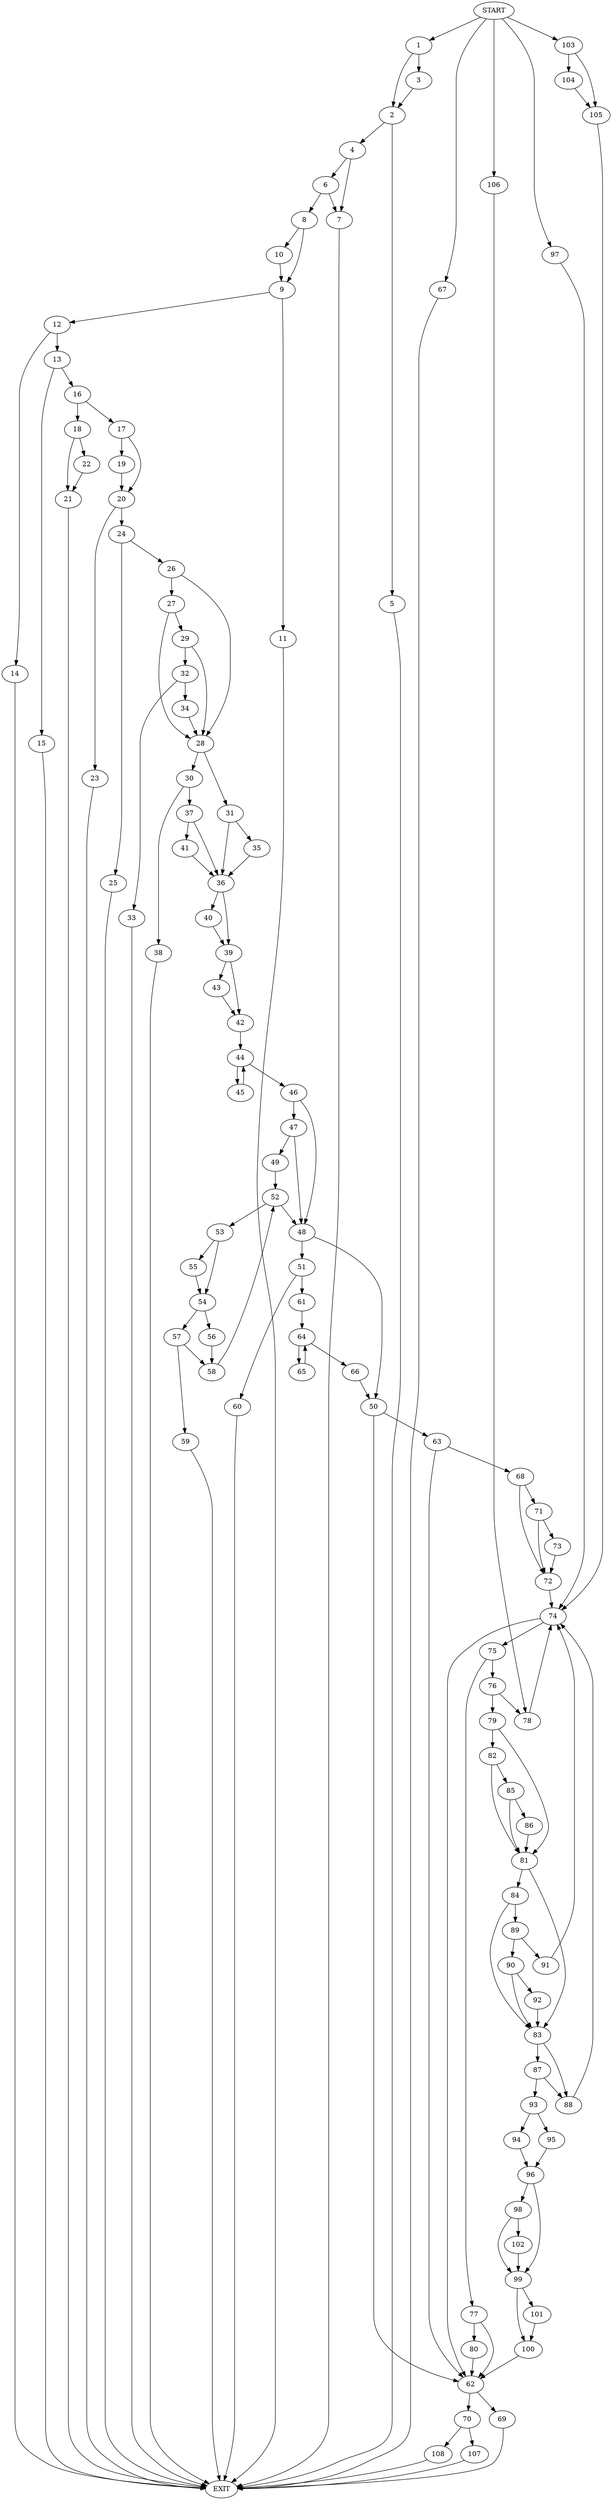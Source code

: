 digraph {
0 [label="START"]
109 [label="EXIT"]
0 -> 1
1 -> 2
1 -> 3
2 -> 4
2 -> 5
3 -> 2
5 -> 109
4 -> 6
4 -> 7
6 -> 7
6 -> 8
7 -> 109
8 -> 9
8 -> 10
10 -> 9
9 -> 11
9 -> 12
11 -> 109
12 -> 13
12 -> 14
13 -> 15
13 -> 16
14 -> 109
15 -> 109
16 -> 17
16 -> 18
17 -> 19
17 -> 20
18 -> 21
18 -> 22
19 -> 20
20 -> 23
20 -> 24
22 -> 21
21 -> 109
23 -> 109
24 -> 25
24 -> 26
26 -> 27
26 -> 28
25 -> 109
27 -> 28
27 -> 29
28 -> 30
28 -> 31
29 -> 28
29 -> 32
32 -> 33
32 -> 34
33 -> 109
34 -> 28
31 -> 35
31 -> 36
30 -> 37
30 -> 38
36 -> 39
36 -> 40
35 -> 36
37 -> 41
37 -> 36
38 -> 109
41 -> 36
39 -> 42
39 -> 43
40 -> 39
43 -> 42
42 -> 44
44 -> 45
44 -> 46
45 -> 44
46 -> 47
46 -> 48
47 -> 49
47 -> 48
48 -> 50
48 -> 51
49 -> 52
52 -> 53
52 -> 48
53 -> 54
53 -> 55
54 -> 56
54 -> 57
55 -> 54
57 -> 58
57 -> 59
56 -> 58
58 -> 52
59 -> 109
51 -> 60
51 -> 61
50 -> 62
50 -> 63
60 -> 109
61 -> 64
64 -> 65
64 -> 66
66 -> 50
65 -> 64
0 -> 67
67 -> 109
63 -> 62
63 -> 68
62 -> 69
62 -> 70
68 -> 71
68 -> 72
71 -> 72
71 -> 73
72 -> 74
73 -> 72
74 -> 75
74 -> 62
75 -> 76
75 -> 77
76 -> 78
76 -> 79
77 -> 80
77 -> 62
80 -> 62
78 -> 74
79 -> 81
79 -> 82
81 -> 83
81 -> 84
82 -> 81
82 -> 85
85 -> 86
85 -> 81
86 -> 81
83 -> 87
83 -> 88
84 -> 83
84 -> 89
89 -> 90
89 -> 91
91 -> 74
90 -> 83
90 -> 92
92 -> 83
87 -> 93
87 -> 88
88 -> 74
93 -> 94
93 -> 95
94 -> 96
95 -> 96
0 -> 97
97 -> 74
96 -> 98
96 -> 99
99 -> 100
99 -> 101
98 -> 102
98 -> 99
0 -> 103
103 -> 104
103 -> 105
104 -> 105
105 -> 74
102 -> 99
100 -> 62
101 -> 100
0 -> 106
106 -> 78
69 -> 109
70 -> 107
70 -> 108
108 -> 109
107 -> 109
}

